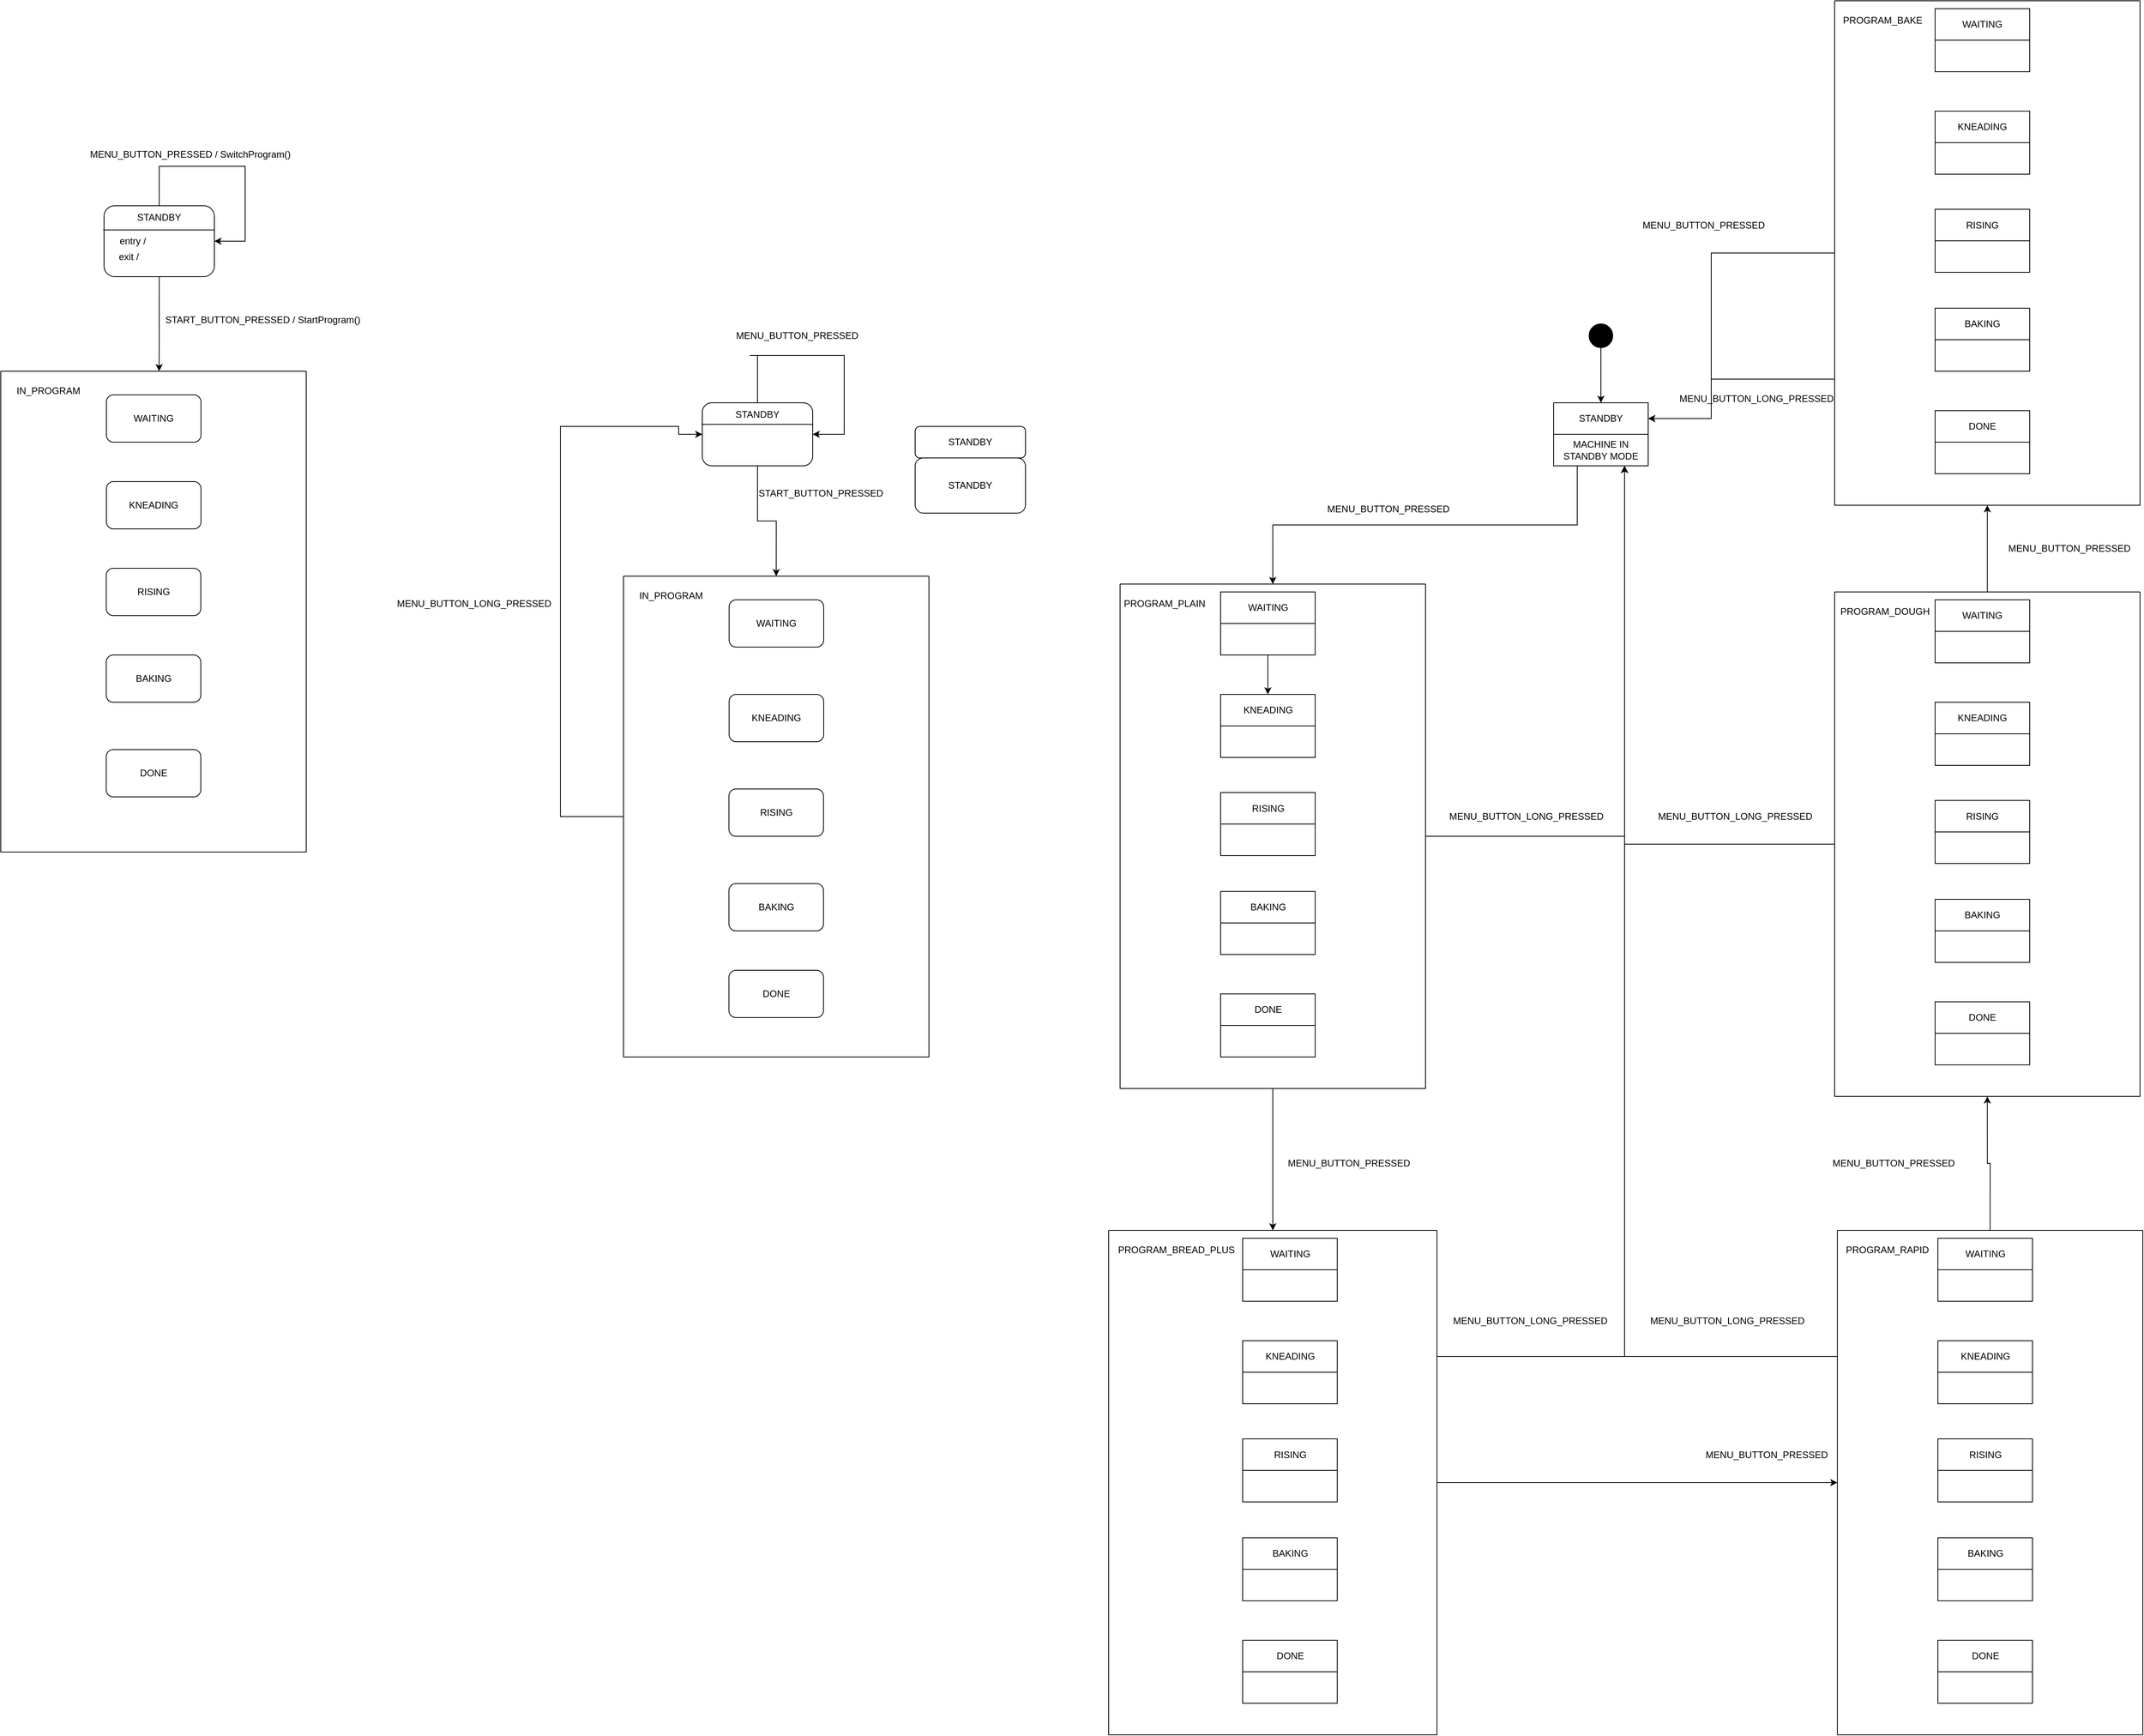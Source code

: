 <mxfile version="20.8.10" type="device"><diagram name="Pagina-1" id="tLsxebPHoMqLCGwJLSkC"><mxGraphModel dx="2567" dy="1716" grid="1" gridSize="10" guides="1" tooltips="1" connect="1" arrows="1" fold="1" page="1" pageScale="1" pageWidth="827" pageHeight="1169" math="0" shadow="0"><root><mxCell id="0"/><mxCell id="1" parent="0"/><mxCell id="akM67eb799XWZU168FPg-1" value="&lt;div&gt;STANDBY&lt;/div&gt;" style="rounded=0;whiteSpace=wrap;html=1;" parent="1" vertex="1"><mxGeometry x="900" y="-30" width="120" height="40" as="geometry"/></mxCell><mxCell id="akM67eb799XWZU168FPg-7" style="edgeStyle=orthogonalEdgeStyle;rounded=0;orthogonalLoop=1;jettySize=auto;html=1;entryX=0.5;entryY=0;entryDx=0;entryDy=0;exitX=0.25;exitY=1;exitDx=0;exitDy=0;" parent="1" source="akM67eb799XWZU168FPg-2" target="akM67eb799XWZU168FPg-12" edge="1"><mxGeometry relative="1" as="geometry"><mxPoint x="960" y="60" as="sourcePoint"/><mxPoint x="866.5" y="200" as="targetPoint"/></mxGeometry></mxCell><mxCell id="akM67eb799XWZU168FPg-2" value="MACHINE IN STANDBY MODE" style="rounded=0;whiteSpace=wrap;html=1;" parent="1" vertex="1"><mxGeometry x="900" y="10" width="120" height="40" as="geometry"/></mxCell><mxCell id="akM67eb799XWZU168FPg-3" style="edgeStyle=orthogonalEdgeStyle;rounded=0;orthogonalLoop=1;jettySize=auto;html=1;" parent="1" source="akM67eb799XWZU168FPg-4" target="akM67eb799XWZU168FPg-1" edge="1"><mxGeometry relative="1" as="geometry"/></mxCell><mxCell id="akM67eb799XWZU168FPg-4" value="" style="ellipse;whiteSpace=wrap;html=1;aspect=fixed;fillColor=#000000;" parent="1" vertex="1"><mxGeometry x="945" y="-130" width="30" height="30" as="geometry"/></mxCell><mxCell id="akM67eb799XWZU168FPg-8" value="MENU_BUTTON_PRESSED" style="text;html=1;align=center;verticalAlign=middle;resizable=0;points=[];autosize=1;strokeColor=none;fillColor=none;" parent="1" vertex="1"><mxGeometry x="600" y="90" width="180" height="30" as="geometry"/></mxCell><mxCell id="akM67eb799XWZU168FPg-72" style="edgeStyle=orthogonalEdgeStyle;rounded=0;orthogonalLoop=1;jettySize=auto;html=1;exitX=0.5;exitY=1;exitDx=0;exitDy=0;entryX=0.5;entryY=0;entryDx=0;entryDy=0;" parent="1" source="akM67eb799XWZU168FPg-12" target="akM67eb799XWZU168FPg-24" edge="1"><mxGeometry relative="1" as="geometry"/></mxCell><mxCell id="akM67eb799XWZU168FPg-100" style="edgeStyle=orthogonalEdgeStyle;rounded=0;orthogonalLoop=1;jettySize=auto;html=1;exitX=1;exitY=0.5;exitDx=0;exitDy=0;entryX=0.75;entryY=1;entryDx=0;entryDy=0;" parent="1" source="akM67eb799XWZU168FPg-12" target="akM67eb799XWZU168FPg-2" edge="1"><mxGeometry relative="1" as="geometry"/></mxCell><mxCell id="akM67eb799XWZU168FPg-12" value="" style="swimlane;startSize=0;" parent="1" vertex="1"><mxGeometry x="350" y="200" width="387.5" height="640" as="geometry"/></mxCell><mxCell id="akM67eb799XWZU168FPg-10" value="PROGRAM_PLAIN" style="text;html=1;align=center;verticalAlign=middle;resizable=0;points=[];autosize=1;strokeColor=none;fillColor=none;" parent="akM67eb799XWZU168FPg-12" vertex="1"><mxGeometry x="-9" y="10" width="130" height="30" as="geometry"/></mxCell><mxCell id="akM67eb799XWZU168FPg-13" value="WAITING" style="rounded=0;whiteSpace=wrap;html=1;" parent="akM67eb799XWZU168FPg-12" vertex="1"><mxGeometry x="127.5" y="10" width="120" height="40" as="geometry"/></mxCell><mxCell id="akM67eb799XWZU168FPg-84" style="edgeStyle=orthogonalEdgeStyle;rounded=0;orthogonalLoop=1;jettySize=auto;html=1;exitX=0.5;exitY=1;exitDx=0;exitDy=0;entryX=0.5;entryY=0;entryDx=0;entryDy=0;" parent="akM67eb799XWZU168FPg-12" source="akM67eb799XWZU168FPg-15" target="akM67eb799XWZU168FPg-16" edge="1"><mxGeometry relative="1" as="geometry"/></mxCell><mxCell id="akM67eb799XWZU168FPg-15" value="" style="rounded=0;whiteSpace=wrap;html=1;" parent="akM67eb799XWZU168FPg-12" vertex="1"><mxGeometry x="127.5" y="50" width="120" height="40" as="geometry"/></mxCell><mxCell id="akM67eb799XWZU168FPg-16" value="KNEADING" style="rounded=0;whiteSpace=wrap;html=1;" parent="akM67eb799XWZU168FPg-12" vertex="1"><mxGeometry x="127.5" y="140" width="120" height="40" as="geometry"/></mxCell><mxCell id="akM67eb799XWZU168FPg-17" value="" style="rounded=0;whiteSpace=wrap;html=1;" parent="akM67eb799XWZU168FPg-12" vertex="1"><mxGeometry x="127.5" y="180" width="120" height="40" as="geometry"/></mxCell><mxCell id="akM67eb799XWZU168FPg-18" value="RISING" style="rounded=0;whiteSpace=wrap;html=1;" parent="akM67eb799XWZU168FPg-12" vertex="1"><mxGeometry x="127.5" y="264.5" width="120" height="40" as="geometry"/></mxCell><mxCell id="akM67eb799XWZU168FPg-19" value="" style="rounded=0;whiteSpace=wrap;html=1;" parent="akM67eb799XWZU168FPg-12" vertex="1"><mxGeometry x="127.5" y="304.5" width="120" height="40" as="geometry"/></mxCell><mxCell id="akM67eb799XWZU168FPg-20" value="BAKING" style="rounded=0;whiteSpace=wrap;html=1;" parent="akM67eb799XWZU168FPg-12" vertex="1"><mxGeometry x="127.5" y="390" width="120" height="40" as="geometry"/></mxCell><mxCell id="akM67eb799XWZU168FPg-21" value="" style="rounded=0;whiteSpace=wrap;html=1;" parent="akM67eb799XWZU168FPg-12" vertex="1"><mxGeometry x="127.5" y="430" width="120" height="40" as="geometry"/></mxCell><mxCell id="akM67eb799XWZU168FPg-22" value="DONE" style="rounded=0;whiteSpace=wrap;html=1;" parent="akM67eb799XWZU168FPg-12" vertex="1"><mxGeometry x="127.5" y="520" width="120" height="40" as="geometry"/></mxCell><mxCell id="akM67eb799XWZU168FPg-23" value="" style="rounded=0;whiteSpace=wrap;html=1;" parent="akM67eb799XWZU168FPg-12" vertex="1"><mxGeometry x="127.5" y="560" width="120" height="40" as="geometry"/></mxCell><mxCell id="akM67eb799XWZU168FPg-74" style="edgeStyle=orthogonalEdgeStyle;rounded=0;orthogonalLoop=1;jettySize=auto;html=1;exitX=1;exitY=0.5;exitDx=0;exitDy=0;entryX=0;entryY=0.5;entryDx=0;entryDy=0;" parent="1" source="akM67eb799XWZU168FPg-24" target="akM67eb799XWZU168FPg-36" edge="1"><mxGeometry relative="1" as="geometry"/></mxCell><mxCell id="akM67eb799XWZU168FPg-103" style="edgeStyle=orthogonalEdgeStyle;rounded=0;orthogonalLoop=1;jettySize=auto;html=1;exitX=1;exitY=0.25;exitDx=0;exitDy=0;entryX=0.75;entryY=1;entryDx=0;entryDy=0;" parent="1" source="akM67eb799XWZU168FPg-24" target="akM67eb799XWZU168FPg-2" edge="1"><mxGeometry relative="1" as="geometry"/></mxCell><mxCell id="akM67eb799XWZU168FPg-24" value="" style="swimlane;startSize=0;" parent="1" vertex="1"><mxGeometry x="335.5" y="1020" width="416.5" height="640" as="geometry"/></mxCell><mxCell id="akM67eb799XWZU168FPg-26" value="WAITING" style="rounded=0;whiteSpace=wrap;html=1;" parent="akM67eb799XWZU168FPg-24" vertex="1"><mxGeometry x="170" y="10" width="120" height="40" as="geometry"/></mxCell><mxCell id="akM67eb799XWZU168FPg-27" value="" style="rounded=0;whiteSpace=wrap;html=1;" parent="akM67eb799XWZU168FPg-24" vertex="1"><mxGeometry x="170" y="50" width="120" height="40" as="geometry"/></mxCell><mxCell id="akM67eb799XWZU168FPg-28" value="KNEADING" style="rounded=0;whiteSpace=wrap;html=1;" parent="akM67eb799XWZU168FPg-24" vertex="1"><mxGeometry x="170" y="140" width="120" height="40" as="geometry"/></mxCell><mxCell id="akM67eb799XWZU168FPg-29" value="" style="rounded=0;whiteSpace=wrap;html=1;" parent="akM67eb799XWZU168FPg-24" vertex="1"><mxGeometry x="170" y="180" width="120" height="40" as="geometry"/></mxCell><mxCell id="akM67eb799XWZU168FPg-30" value="RISING" style="rounded=0;whiteSpace=wrap;html=1;" parent="akM67eb799XWZU168FPg-24" vertex="1"><mxGeometry x="170" y="264.5" width="120" height="40" as="geometry"/></mxCell><mxCell id="akM67eb799XWZU168FPg-31" value="" style="rounded=0;whiteSpace=wrap;html=1;" parent="akM67eb799XWZU168FPg-24" vertex="1"><mxGeometry x="170" y="304.5" width="120" height="40" as="geometry"/></mxCell><mxCell id="akM67eb799XWZU168FPg-32" value="BAKING" style="rounded=0;whiteSpace=wrap;html=1;" parent="akM67eb799XWZU168FPg-24" vertex="1"><mxGeometry x="170" y="390" width="120" height="40" as="geometry"/></mxCell><mxCell id="akM67eb799XWZU168FPg-33" value="" style="rounded=0;whiteSpace=wrap;html=1;" parent="akM67eb799XWZU168FPg-24" vertex="1"><mxGeometry x="170" y="430" width="120" height="40" as="geometry"/></mxCell><mxCell id="akM67eb799XWZU168FPg-34" value="DONE" style="rounded=0;whiteSpace=wrap;html=1;" parent="akM67eb799XWZU168FPg-24" vertex="1"><mxGeometry x="170" y="520" width="120" height="40" as="geometry"/></mxCell><mxCell id="akM67eb799XWZU168FPg-35" value="" style="rounded=0;whiteSpace=wrap;html=1;" parent="akM67eb799XWZU168FPg-24" vertex="1"><mxGeometry x="170" y="560" width="120" height="40" as="geometry"/></mxCell><mxCell id="akM67eb799XWZU168FPg-25" value="PROGRAM_BREAD_PLUS" style="text;html=1;align=center;verticalAlign=middle;resizable=0;points=[];autosize=1;strokeColor=none;fillColor=none;" parent="akM67eb799XWZU168FPg-24" vertex="1"><mxGeometry y="10" width="170" height="30" as="geometry"/></mxCell><mxCell id="akM67eb799XWZU168FPg-76" style="edgeStyle=orthogonalEdgeStyle;rounded=0;orthogonalLoop=1;jettySize=auto;html=1;entryX=0.5;entryY=1;entryDx=0;entryDy=0;exitX=0.5;exitY=0;exitDx=0;exitDy=0;" parent="1" source="akM67eb799XWZU168FPg-36" target="akM67eb799XWZU168FPg-48" edge="1"><mxGeometry relative="1" as="geometry"><mxPoint x="1440" y="1020" as="sourcePoint"/></mxGeometry></mxCell><mxCell id="akM67eb799XWZU168FPg-102" style="edgeStyle=orthogonalEdgeStyle;rounded=0;orthogonalLoop=1;jettySize=auto;html=1;exitX=0;exitY=0.25;exitDx=0;exitDy=0;entryX=0.75;entryY=1;entryDx=0;entryDy=0;" parent="1" source="akM67eb799XWZU168FPg-36" target="akM67eb799XWZU168FPg-2" edge="1"><mxGeometry relative="1" as="geometry"/></mxCell><mxCell id="akM67eb799XWZU168FPg-36" value="" style="swimlane;startSize=0;" parent="1" vertex="1"><mxGeometry x="1260" y="1020" width="387.5" height="640" as="geometry"/></mxCell><mxCell id="akM67eb799XWZU168FPg-37" value="PROGRAM_RAPID" style="text;html=1;align=center;verticalAlign=middle;resizable=0;points=[];autosize=1;strokeColor=none;fillColor=none;" parent="akM67eb799XWZU168FPg-36" vertex="1"><mxGeometry x="-2.5" y="10" width="130" height="30" as="geometry"/></mxCell><mxCell id="akM67eb799XWZU168FPg-38" value="WAITING" style="rounded=0;whiteSpace=wrap;html=1;" parent="akM67eb799XWZU168FPg-36" vertex="1"><mxGeometry x="127.5" y="10" width="120" height="40" as="geometry"/></mxCell><mxCell id="akM67eb799XWZU168FPg-39" value="" style="rounded=0;whiteSpace=wrap;html=1;" parent="akM67eb799XWZU168FPg-36" vertex="1"><mxGeometry x="127.5" y="50" width="120" height="40" as="geometry"/></mxCell><mxCell id="akM67eb799XWZU168FPg-40" value="KNEADING" style="rounded=0;whiteSpace=wrap;html=1;" parent="akM67eb799XWZU168FPg-36" vertex="1"><mxGeometry x="127.5" y="140" width="120" height="40" as="geometry"/></mxCell><mxCell id="akM67eb799XWZU168FPg-41" value="" style="rounded=0;whiteSpace=wrap;html=1;" parent="akM67eb799XWZU168FPg-36" vertex="1"><mxGeometry x="127.5" y="180" width="120" height="40" as="geometry"/></mxCell><mxCell id="akM67eb799XWZU168FPg-42" value="RISING" style="rounded=0;whiteSpace=wrap;html=1;" parent="akM67eb799XWZU168FPg-36" vertex="1"><mxGeometry x="127.5" y="264.5" width="120" height="40" as="geometry"/></mxCell><mxCell id="akM67eb799XWZU168FPg-43" value="" style="rounded=0;whiteSpace=wrap;html=1;" parent="akM67eb799XWZU168FPg-36" vertex="1"><mxGeometry x="127.5" y="304.5" width="120" height="40" as="geometry"/></mxCell><mxCell id="akM67eb799XWZU168FPg-44" value="BAKING" style="rounded=0;whiteSpace=wrap;html=1;" parent="akM67eb799XWZU168FPg-36" vertex="1"><mxGeometry x="127.5" y="390" width="120" height="40" as="geometry"/></mxCell><mxCell id="akM67eb799XWZU168FPg-45" value="" style="rounded=0;whiteSpace=wrap;html=1;" parent="akM67eb799XWZU168FPg-36" vertex="1"><mxGeometry x="127.5" y="430" width="120" height="40" as="geometry"/></mxCell><mxCell id="akM67eb799XWZU168FPg-46" value="DONE" style="rounded=0;whiteSpace=wrap;html=1;" parent="akM67eb799XWZU168FPg-36" vertex="1"><mxGeometry x="127.5" y="520" width="120" height="40" as="geometry"/></mxCell><mxCell id="akM67eb799XWZU168FPg-47" value="" style="rounded=0;whiteSpace=wrap;html=1;" parent="akM67eb799XWZU168FPg-36" vertex="1"><mxGeometry x="127.5" y="560" width="120" height="40" as="geometry"/></mxCell><mxCell id="akM67eb799XWZU168FPg-79" style="edgeStyle=orthogonalEdgeStyle;rounded=0;orthogonalLoop=1;jettySize=auto;html=1;exitX=0.5;exitY=0;exitDx=0;exitDy=0;entryX=0.5;entryY=1;entryDx=0;entryDy=0;" parent="1" source="akM67eb799XWZU168FPg-48" target="akM67eb799XWZU168FPg-60" edge="1"><mxGeometry relative="1" as="geometry"/></mxCell><mxCell id="akM67eb799XWZU168FPg-98" style="edgeStyle=orthogonalEdgeStyle;rounded=0;orthogonalLoop=1;jettySize=auto;html=1;exitX=0;exitY=0.5;exitDx=0;exitDy=0;entryX=0.75;entryY=1;entryDx=0;entryDy=0;" parent="1" source="akM67eb799XWZU168FPg-48" target="akM67eb799XWZU168FPg-2" edge="1"><mxGeometry relative="1" as="geometry"><mxPoint x="1007" y="40" as="targetPoint"/></mxGeometry></mxCell><mxCell id="akM67eb799XWZU168FPg-48" value="" style="swimlane;startSize=0;" parent="1" vertex="1"><mxGeometry x="1256.5" y="210" width="387.5" height="640" as="geometry"/></mxCell><mxCell id="akM67eb799XWZU168FPg-49" value="PROGRAM_DOUGH" style="text;html=1;align=center;verticalAlign=middle;resizable=0;points=[];autosize=1;strokeColor=none;fillColor=none;" parent="akM67eb799XWZU168FPg-48" vertex="1"><mxGeometry x="-6.5" y="10" width="140" height="30" as="geometry"/></mxCell><mxCell id="akM67eb799XWZU168FPg-50" value="WAITING" style="rounded=0;whiteSpace=wrap;html=1;" parent="akM67eb799XWZU168FPg-48" vertex="1"><mxGeometry x="127.5" y="10" width="120" height="40" as="geometry"/></mxCell><mxCell id="akM67eb799XWZU168FPg-51" value="" style="rounded=0;whiteSpace=wrap;html=1;" parent="akM67eb799XWZU168FPg-48" vertex="1"><mxGeometry x="127.5" y="50" width="120" height="40" as="geometry"/></mxCell><mxCell id="akM67eb799XWZU168FPg-52" value="KNEADING" style="rounded=0;whiteSpace=wrap;html=1;" parent="akM67eb799XWZU168FPg-48" vertex="1"><mxGeometry x="127.5" y="140" width="120" height="40" as="geometry"/></mxCell><mxCell id="akM67eb799XWZU168FPg-53" value="" style="rounded=0;whiteSpace=wrap;html=1;" parent="akM67eb799XWZU168FPg-48" vertex="1"><mxGeometry x="127.5" y="180" width="120" height="40" as="geometry"/></mxCell><mxCell id="akM67eb799XWZU168FPg-54" value="RISING" style="rounded=0;whiteSpace=wrap;html=1;" parent="akM67eb799XWZU168FPg-48" vertex="1"><mxGeometry x="127.5" y="264.5" width="120" height="40" as="geometry"/></mxCell><mxCell id="akM67eb799XWZU168FPg-55" value="" style="rounded=0;whiteSpace=wrap;html=1;" parent="akM67eb799XWZU168FPg-48" vertex="1"><mxGeometry x="127.5" y="304.5" width="120" height="40" as="geometry"/></mxCell><mxCell id="akM67eb799XWZU168FPg-56" value="BAKING" style="rounded=0;whiteSpace=wrap;html=1;" parent="akM67eb799XWZU168FPg-48" vertex="1"><mxGeometry x="127.5" y="390" width="120" height="40" as="geometry"/></mxCell><mxCell id="akM67eb799XWZU168FPg-57" value="" style="rounded=0;whiteSpace=wrap;html=1;" parent="akM67eb799XWZU168FPg-48" vertex="1"><mxGeometry x="127.5" y="430" width="120" height="40" as="geometry"/></mxCell><mxCell id="akM67eb799XWZU168FPg-58" value="DONE" style="rounded=0;whiteSpace=wrap;html=1;" parent="akM67eb799XWZU168FPg-48" vertex="1"><mxGeometry x="127.5" y="520" width="120" height="40" as="geometry"/></mxCell><mxCell id="akM67eb799XWZU168FPg-59" value="" style="rounded=0;whiteSpace=wrap;html=1;" parent="akM67eb799XWZU168FPg-48" vertex="1"><mxGeometry x="127.5" y="560" width="120" height="40" as="geometry"/></mxCell><mxCell id="akM67eb799XWZU168FPg-82" style="edgeStyle=orthogonalEdgeStyle;rounded=0;orthogonalLoop=1;jettySize=auto;html=1;exitX=0;exitY=0.5;exitDx=0;exitDy=0;entryX=1;entryY=0.5;entryDx=0;entryDy=0;" parent="1" source="akM67eb799XWZU168FPg-60" target="akM67eb799XWZU168FPg-1" edge="1"><mxGeometry relative="1" as="geometry"><Array as="points"><mxPoint x="1100" y="-220"/><mxPoint x="1100" y="-10"/></Array></mxGeometry></mxCell><mxCell id="akM67eb799XWZU168FPg-96" style="edgeStyle=orthogonalEdgeStyle;rounded=0;orthogonalLoop=1;jettySize=auto;html=1;exitX=0;exitY=0.75;exitDx=0;exitDy=0;entryX=1;entryY=0.5;entryDx=0;entryDy=0;" parent="1" source="akM67eb799XWZU168FPg-60" target="akM67eb799XWZU168FPg-1" edge="1"><mxGeometry relative="1" as="geometry"><Array as="points"><mxPoint x="1100" y="-60"/><mxPoint x="1100" y="-10"/></Array></mxGeometry></mxCell><mxCell id="akM67eb799XWZU168FPg-60" value="" style="swimlane;startSize=0;" parent="1" vertex="1"><mxGeometry x="1256.5" y="-540" width="387.5" height="640" as="geometry"/></mxCell><mxCell id="akM67eb799XWZU168FPg-61" value="PROGRAM_BAKE" style="text;html=1;align=center;verticalAlign=middle;resizable=0;points=[];autosize=1;strokeColor=none;fillColor=none;" parent="akM67eb799XWZU168FPg-60" vertex="1"><mxGeometry y="10" width="120" height="30" as="geometry"/></mxCell><mxCell id="akM67eb799XWZU168FPg-62" value="WAITING" style="rounded=0;whiteSpace=wrap;html=1;" parent="akM67eb799XWZU168FPg-60" vertex="1"><mxGeometry x="127.5" y="10" width="120" height="40" as="geometry"/></mxCell><mxCell id="akM67eb799XWZU168FPg-63" value="" style="rounded=0;whiteSpace=wrap;html=1;" parent="akM67eb799XWZU168FPg-60" vertex="1"><mxGeometry x="127.5" y="50" width="120" height="40" as="geometry"/></mxCell><mxCell id="akM67eb799XWZU168FPg-64" value="KNEADING" style="rounded=0;whiteSpace=wrap;html=1;" parent="akM67eb799XWZU168FPg-60" vertex="1"><mxGeometry x="127.5" y="140" width="120" height="40" as="geometry"/></mxCell><mxCell id="akM67eb799XWZU168FPg-65" value="" style="rounded=0;whiteSpace=wrap;html=1;" parent="akM67eb799XWZU168FPg-60" vertex="1"><mxGeometry x="127.5" y="180" width="120" height="40" as="geometry"/></mxCell><mxCell id="akM67eb799XWZU168FPg-66" value="RISING" style="rounded=0;whiteSpace=wrap;html=1;" parent="akM67eb799XWZU168FPg-60" vertex="1"><mxGeometry x="127.5" y="264.5" width="120" height="40" as="geometry"/></mxCell><mxCell id="akM67eb799XWZU168FPg-67" value="" style="rounded=0;whiteSpace=wrap;html=1;" parent="akM67eb799XWZU168FPg-60" vertex="1"><mxGeometry x="127.5" y="304.5" width="120" height="40" as="geometry"/></mxCell><mxCell id="akM67eb799XWZU168FPg-68" value="BAKING" style="rounded=0;whiteSpace=wrap;html=1;" parent="akM67eb799XWZU168FPg-60" vertex="1"><mxGeometry x="127.5" y="390" width="120" height="40" as="geometry"/></mxCell><mxCell id="akM67eb799XWZU168FPg-69" value="" style="rounded=0;whiteSpace=wrap;html=1;" parent="akM67eb799XWZU168FPg-60" vertex="1"><mxGeometry x="127.5" y="430" width="120" height="40" as="geometry"/></mxCell><mxCell id="akM67eb799XWZU168FPg-70" value="DONE" style="rounded=0;whiteSpace=wrap;html=1;" parent="akM67eb799XWZU168FPg-60" vertex="1"><mxGeometry x="127.5" y="520" width="120" height="40" as="geometry"/></mxCell><mxCell id="akM67eb799XWZU168FPg-71" value="" style="rounded=0;whiteSpace=wrap;html=1;" parent="akM67eb799XWZU168FPg-60" vertex="1"><mxGeometry x="127.5" y="560" width="120" height="40" as="geometry"/></mxCell><mxCell id="akM67eb799XWZU168FPg-87" value="MENU_BUTTON_PRESSED" style="text;html=1;align=center;verticalAlign=middle;resizable=0;points=[];autosize=1;strokeColor=none;fillColor=none;" parent="1" vertex="1"><mxGeometry x="1000" y="-270" width="180" height="30" as="geometry"/></mxCell><mxCell id="akM67eb799XWZU168FPg-88" value="MENU_BUTTON_PRESSED" style="text;html=1;align=center;verticalAlign=middle;resizable=0;points=[];autosize=1;strokeColor=none;fillColor=none;" parent="1" vertex="1"><mxGeometry x="1464" y="140" width="180" height="30" as="geometry"/></mxCell><mxCell id="akM67eb799XWZU168FPg-89" value="MENU_BUTTON_PRESSED" style="text;html=1;align=center;verticalAlign=middle;resizable=0;points=[];autosize=1;strokeColor=none;fillColor=none;" parent="1" vertex="1"><mxGeometry x="550" y="920" width="180" height="30" as="geometry"/></mxCell><mxCell id="akM67eb799XWZU168FPg-90" value="MENU_BUTTON_PRESSED" style="text;html=1;align=center;verticalAlign=middle;resizable=0;points=[];autosize=1;strokeColor=none;fillColor=none;" parent="1" vertex="1"><mxGeometry x="1241" y="920" width="180" height="30" as="geometry"/></mxCell><mxCell id="akM67eb799XWZU168FPg-91" value="MENU_BUTTON_PRESSED" style="text;html=1;align=center;verticalAlign=middle;resizable=0;points=[];autosize=1;strokeColor=none;fillColor=none;" parent="1" vertex="1"><mxGeometry x="1080" y="1290" width="180" height="30" as="geometry"/></mxCell><mxCell id="akM67eb799XWZU168FPg-95" value="MENU_BUTTON_LONG_PRESSED" style="text;html=1;align=center;verticalAlign=middle;resizable=0;points=[];autosize=1;strokeColor=none;fillColor=none;" parent="1" vertex="1"><mxGeometry x="1046.5" y="-50" width="220" height="30" as="geometry"/></mxCell><mxCell id="akM67eb799XWZU168FPg-97" value="MENU_BUTTON_LONG_PRESSED" style="text;html=1;align=center;verticalAlign=middle;resizable=0;points=[];autosize=1;strokeColor=none;fillColor=none;" parent="1" vertex="1"><mxGeometry x="1020" y="480" width="220" height="30" as="geometry"/></mxCell><mxCell id="akM67eb799XWZU168FPg-101" value="MENU_BUTTON_LONG_PRESSED" style="text;html=1;align=center;verticalAlign=middle;resizable=0;points=[];autosize=1;strokeColor=none;fillColor=none;" parent="1" vertex="1"><mxGeometry x="755" y="480" width="220" height="30" as="geometry"/></mxCell><mxCell id="akM67eb799XWZU168FPg-104" value="MENU_BUTTON_LONG_PRESSED" style="text;html=1;align=center;verticalAlign=middle;resizable=0;points=[];autosize=1;strokeColor=none;fillColor=none;" parent="1" vertex="1"><mxGeometry x="1010" y="1120" width="220" height="30" as="geometry"/></mxCell><mxCell id="akM67eb799XWZU168FPg-105" value="MENU_BUTTON_LONG_PRESSED" style="text;html=1;align=center;verticalAlign=middle;resizable=0;points=[];autosize=1;strokeColor=none;fillColor=none;" parent="1" vertex="1"><mxGeometry x="760" y="1120" width="220" height="30" as="geometry"/></mxCell><mxCell id="akM67eb799XWZU168FPg-138" style="edgeStyle=orthogonalEdgeStyle;rounded=0;orthogonalLoop=1;jettySize=auto;html=1;exitX=0.5;exitY=1;exitDx=0;exitDy=0;entryX=0.5;entryY=0;entryDx=0;entryDy=0;" parent="1" source="akM67eb799XWZU168FPg-124" target="akM67eb799XWZU168FPg-125" edge="1"><mxGeometry relative="1" as="geometry"/></mxCell><mxCell id="akM67eb799XWZU168FPg-124" value="" style="rounded=1;whiteSpace=wrap;html=1;" parent="1" vertex="1"><mxGeometry x="-180" y="-30" width="140" height="80" as="geometry"/></mxCell><mxCell id="akM67eb799XWZU168FPg-145" style="edgeStyle=orthogonalEdgeStyle;rounded=0;orthogonalLoop=1;jettySize=auto;html=1;exitX=0;exitY=0.5;exitDx=0;exitDy=0;entryX=0;entryY=0.5;entryDx=0;entryDy=0;" parent="1" source="akM67eb799XWZU168FPg-125" target="akM67eb799XWZU168FPg-124" edge="1"><mxGeometry relative="1" as="geometry"><Array as="points"><mxPoint x="-360" y="495"/><mxPoint x="-360"/><mxPoint x="-210"/><mxPoint x="-210" y="10"/></Array></mxGeometry></mxCell><mxCell id="akM67eb799XWZU168FPg-125" value="" style="swimlane;startSize=0;" parent="1" vertex="1"><mxGeometry x="-280" y="190" width="387.5" height="610" as="geometry"/></mxCell><mxCell id="akM67eb799XWZU168FPg-126" value="IN_PROGRAM" style="text;html=1;align=center;verticalAlign=middle;resizable=0;points=[];autosize=1;strokeColor=none;fillColor=none;" parent="akM67eb799XWZU168FPg-125" vertex="1"><mxGeometry x="10" y="10" width="100" height="30" as="geometry"/></mxCell><mxCell id="akM67eb799XWZU168FPg-140" value="WAITING" style="rounded=1;whiteSpace=wrap;html=1;" parent="akM67eb799XWZU168FPg-125" vertex="1"><mxGeometry x="134" y="30" width="120" height="60" as="geometry"/></mxCell><mxCell id="akM67eb799XWZU168FPg-143" value="BAKING" style="rounded=1;whiteSpace=wrap;html=1;" parent="akM67eb799XWZU168FPg-125" vertex="1"><mxGeometry x="133.75" y="390" width="120" height="60" as="geometry"/></mxCell><mxCell id="akM67eb799XWZU168FPg-142" value="RISING" style="rounded=1;whiteSpace=wrap;html=1;" parent="akM67eb799XWZU168FPg-125" vertex="1"><mxGeometry x="133.75" y="270" width="120" height="60" as="geometry"/></mxCell><mxCell id="akM67eb799XWZU168FPg-141" value="KNEADING" style="rounded=1;whiteSpace=wrap;html=1;" parent="akM67eb799XWZU168FPg-125" vertex="1"><mxGeometry x="134" y="150" width="120" height="60" as="geometry"/></mxCell><mxCell id="akM67eb799XWZU168FPg-144" value="DONE" style="rounded=1;whiteSpace=wrap;html=1;" parent="akM67eb799XWZU168FPg-125" vertex="1"><mxGeometry x="133.75" y="500" width="120" height="60" as="geometry"/></mxCell><mxCell id="akM67eb799XWZU168FPg-139" value="START_BUTTON_PRESSED" style="text;html=1;align=center;verticalAlign=middle;resizable=0;points=[];autosize=1;strokeColor=none;fillColor=none;" parent="1" vertex="1"><mxGeometry x="-120" y="70" width="180" height="30" as="geometry"/></mxCell><mxCell id="akM67eb799XWZU168FPg-146" value="MENU_BUTTON_LONG_PRESSED" style="text;html=1;align=center;verticalAlign=middle;resizable=0;points=[];autosize=1;strokeColor=none;fillColor=none;" parent="1" vertex="1"><mxGeometry x="-580" y="210" width="220" height="30" as="geometry"/></mxCell><mxCell id="d3JRZ0Z-gsxvtp5kxETU-1" style="edgeStyle=orthogonalEdgeStyle;rounded=0;orthogonalLoop=1;jettySize=auto;html=1;exitX=0.5;exitY=0;exitDx=0;exitDy=0;entryX=1;entryY=0.5;entryDx=0;entryDy=0;" edge="1" parent="1" source="akM67eb799XWZU168FPg-124" target="akM67eb799XWZU168FPg-124"><mxGeometry relative="1" as="geometry"><Array as="points"><mxPoint x="-120" y="-90"/><mxPoint y="-90"/><mxPoint/></Array></mxGeometry></mxCell><mxCell id="d3JRZ0Z-gsxvtp5kxETU-3" value="MENU_BUTTON_PRESSED" style="text;html=1;align=center;verticalAlign=middle;resizable=0;points=[];autosize=1;strokeColor=none;fillColor=none;" vertex="1" parent="1"><mxGeometry x="-150" y="-130" width="180" height="30" as="geometry"/></mxCell><mxCell id="d3JRZ0Z-gsxvtp5kxETU-4" value="STANDBY" style="rounded=1;whiteSpace=wrap;html=1;" vertex="1" parent="1"><mxGeometry x="90" width="140" height="40" as="geometry"/></mxCell><mxCell id="d3JRZ0Z-gsxvtp5kxETU-5" value="STANDBY" style="rounded=1;whiteSpace=wrap;html=1;" vertex="1" parent="1"><mxGeometry x="90" y="40" width="140" height="70" as="geometry"/></mxCell><mxCell id="d3JRZ0Z-gsxvtp5kxETU-6" value="" style="endArrow=none;html=1;rounded=0;exitX=-0.007;exitY=0.342;exitDx=0;exitDy=0;entryX=0.999;entryY=0.342;entryDx=0;entryDy=0;exitPerimeter=0;entryPerimeter=0;" edge="1" parent="1" source="akM67eb799XWZU168FPg-124" target="akM67eb799XWZU168FPg-124"><mxGeometry width="50" height="50" relative="1" as="geometry"><mxPoint x="-190" y="-40" as="sourcePoint"/><mxPoint x="-140" y="-90" as="targetPoint"/></mxGeometry></mxCell><mxCell id="d3JRZ0Z-gsxvtp5kxETU-7" value="STANDBY" style="text;html=1;strokeColor=none;fillColor=none;align=center;verticalAlign=middle;whiteSpace=wrap;rounded=0;" vertex="1" parent="1"><mxGeometry x="-155" y="-30" width="90" height="30" as="geometry"/></mxCell><mxCell id="d3JRZ0Z-gsxvtp5kxETU-19" style="edgeStyle=orthogonalEdgeStyle;rounded=0;orthogonalLoop=1;jettySize=auto;html=1;exitX=0.5;exitY=1;exitDx=0;exitDy=0;" edge="1" parent="1" source="d3JRZ0Z-gsxvtp5kxETU-9"><mxGeometry relative="1" as="geometry"><mxPoint x="-869.13" y="-70" as="targetPoint"/></mxGeometry></mxCell><mxCell id="d3JRZ0Z-gsxvtp5kxETU-9" value="" style="rounded=1;whiteSpace=wrap;html=1;" vertex="1" parent="1"><mxGeometry x="-939.02" y="-280" width="140" height="90" as="geometry"/></mxCell><mxCell id="d3JRZ0Z-gsxvtp5kxETU-10" value="" style="endArrow=none;html=1;rounded=0;exitX=-0.007;exitY=0.342;exitDx=0;exitDy=0;entryX=0.999;entryY=0.342;entryDx=0;entryDy=0;exitPerimeter=0;entryPerimeter=0;" edge="1" parent="1" source="d3JRZ0Z-gsxvtp5kxETU-9" target="d3JRZ0Z-gsxvtp5kxETU-9"><mxGeometry width="50" height="50" relative="1" as="geometry"><mxPoint x="-949.02" y="-290" as="sourcePoint"/><mxPoint x="-899.02" y="-340" as="targetPoint"/></mxGeometry></mxCell><mxCell id="d3JRZ0Z-gsxvtp5kxETU-17" style="edgeStyle=orthogonalEdgeStyle;rounded=0;orthogonalLoop=1;jettySize=auto;html=1;exitX=0.5;exitY=0;exitDx=0;exitDy=0;entryX=1;entryY=0.5;entryDx=0;entryDy=0;" edge="1" parent="1" source="d3JRZ0Z-gsxvtp5kxETU-11" target="d3JRZ0Z-gsxvtp5kxETU-9"><mxGeometry relative="1" as="geometry"><Array as="points"><mxPoint x="-869" y="-330"/><mxPoint x="-760" y="-330"/><mxPoint x="-760" y="-235"/></Array></mxGeometry></mxCell><mxCell id="d3JRZ0Z-gsxvtp5kxETU-11" value="STANDBY" style="text;html=1;strokeColor=none;fillColor=none;align=center;verticalAlign=middle;whiteSpace=wrap;rounded=0;" vertex="1" parent="1"><mxGeometry x="-914.02" y="-280" width="90" height="30" as="geometry"/></mxCell><mxCell id="d3JRZ0Z-gsxvtp5kxETU-12" value="entry /" style="text;html=1;align=center;verticalAlign=middle;resizable=0;points=[];autosize=1;strokeColor=none;fillColor=none;" vertex="1" parent="1"><mxGeometry x="-933" y="-250" width="60" height="30" as="geometry"/></mxCell><mxCell id="d3JRZ0Z-gsxvtp5kxETU-13" value="exit /" style="text;html=1;align=center;verticalAlign=middle;resizable=0;points=[];autosize=1;strokeColor=none;fillColor=none;" vertex="1" parent="1"><mxGeometry x="-933" y="-230" width="50" height="30" as="geometry"/></mxCell><mxCell id="d3JRZ0Z-gsxvtp5kxETU-18" value="MENU_BUTTON_PRESSED / SwitchProgram()" style="text;html=1;align=center;verticalAlign=middle;resizable=0;points=[];autosize=1;strokeColor=none;fillColor=none;" vertex="1" parent="1"><mxGeometry x="-970" y="-360" width="280" height="30" as="geometry"/></mxCell><mxCell id="d3JRZ0Z-gsxvtp5kxETU-25" value="START_BUTTON_PRESSED / StartProgram()" style="text;html=1;align=center;verticalAlign=middle;resizable=0;points=[];autosize=1;strokeColor=none;fillColor=none;" vertex="1" parent="1"><mxGeometry x="-873" y="-150" width="270" height="30" as="geometry"/></mxCell><mxCell id="d3JRZ0Z-gsxvtp5kxETU-26" value="" style="swimlane;startSize=0;" vertex="1" parent="1"><mxGeometry x="-1070" y="-70" width="387.5" height="610" as="geometry"/></mxCell><mxCell id="d3JRZ0Z-gsxvtp5kxETU-27" value="IN_PROGRAM" style="text;html=1;align=center;verticalAlign=middle;resizable=0;points=[];autosize=1;strokeColor=none;fillColor=none;" vertex="1" parent="d3JRZ0Z-gsxvtp5kxETU-26"><mxGeometry x="10" y="10" width="100" height="30" as="geometry"/></mxCell><mxCell id="d3JRZ0Z-gsxvtp5kxETU-28" value="WAITING" style="rounded=1;whiteSpace=wrap;html=1;" vertex="1" parent="d3JRZ0Z-gsxvtp5kxETU-26"><mxGeometry x="134" y="30" width="120" height="60" as="geometry"/></mxCell><mxCell id="d3JRZ0Z-gsxvtp5kxETU-29" value="BAKING" style="rounded=1;whiteSpace=wrap;html=1;" vertex="1" parent="d3JRZ0Z-gsxvtp5kxETU-26"><mxGeometry x="133.75" y="360" width="120" height="60" as="geometry"/></mxCell><mxCell id="d3JRZ0Z-gsxvtp5kxETU-30" value="RISING" style="rounded=1;whiteSpace=wrap;html=1;" vertex="1" parent="d3JRZ0Z-gsxvtp5kxETU-26"><mxGeometry x="133.75" y="250" width="120" height="60" as="geometry"/></mxCell><mxCell id="d3JRZ0Z-gsxvtp5kxETU-31" value="KNEADING" style="rounded=1;whiteSpace=wrap;html=1;" vertex="1" parent="d3JRZ0Z-gsxvtp5kxETU-26"><mxGeometry x="134" y="140" width="120" height="60" as="geometry"/></mxCell><mxCell id="d3JRZ0Z-gsxvtp5kxETU-32" value="DONE" style="rounded=1;whiteSpace=wrap;html=1;" vertex="1" parent="d3JRZ0Z-gsxvtp5kxETU-26"><mxGeometry x="133.75" y="480" width="120" height="60" as="geometry"/></mxCell></root></mxGraphModel></diagram></mxfile>